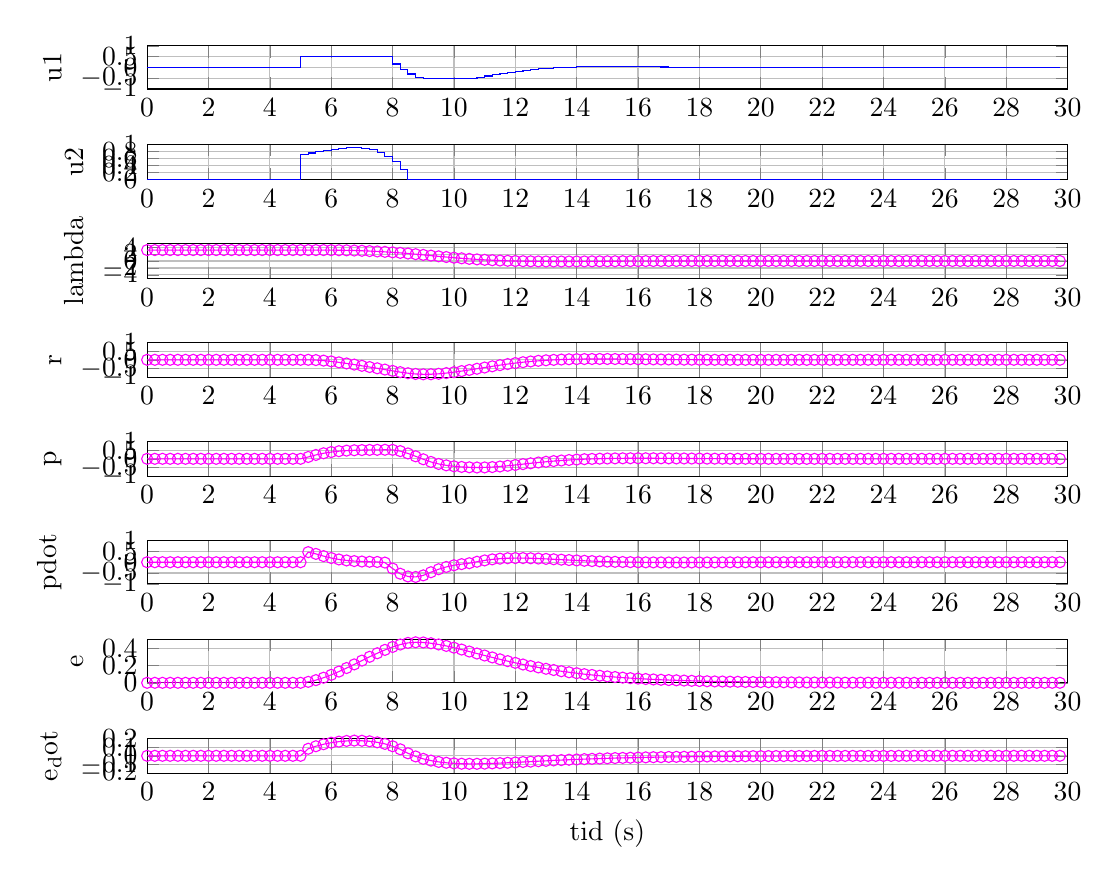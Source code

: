 % This file was created by matlab2tikz.
%
%The latest updates can be retrieved from
%  http://www.mathworks.com/matlabcentral/fileexchange/22022-matlab2tikz-matlab2tikz
%where you can also make suggestions and rate matlab2tikz.
%
\definecolor{mycolor1}{rgb}{1.0,0.0,1.0}%
%
\begin{tikzpicture}

\begin{axis}[%
width=4.602in,
height=0.216in,
at={(0.772in,4.08in)},
scale only axis,
xmin=0,
xmax=30,
ymin=-1,
ymax=1,
ylabel={u1},
axis background/.style={fill=white},
xmajorgrids,
ymajorgrids
]
\addplot[const plot, color=blue, forget plot] table[row sep=crcr] {%
0	0\\
0.25	0\\
0.5	0\\
0.75	0\\
1	0\\
1.25	0\\
1.5	0\\
1.75	0\\
2	0\\
2.25	0\\
2.5	0\\
2.75	0\\
3	0\\
3.25	0\\
3.5	0\\
3.75	0\\
4	0\\
4.25	0\\
4.5	0\\
4.75	0\\
5	0.524\\
5.25	0.524\\
5.5	0.524\\
5.75	0.524\\
6	0.524\\
6.25	0.524\\
6.5	0.524\\
6.75	0.524\\
7	0.524\\
7.25	0.524\\
7.5	0.524\\
7.75	0.495\\
8	0.16\\
8.25	-0.106\\
8.5	-0.307\\
8.75	-0.452\\
9	-0.524\\
9.25	-0.524\\
9.5	-0.524\\
9.75	-0.524\\
10	-0.524\\
10.25	-0.524\\
10.5	-0.512\\
10.75	-0.457\\
11	-0.4\\
11.25	-0.342\\
11.5	-0.286\\
11.75	-0.234\\
12	-0.185\\
12.25	-0.142\\
12.5	-0.104\\
12.75	-0.071\\
13	-0.043\\
13.25	-0.021\\
13.5	-0.003\\
13.75	0.011\\
14	0.022\\
14.25	0.029\\
14.5	0.033\\
14.75	0.036\\
15	0.036\\
15.25	0.036\\
15.5	0.034\\
15.75	0.031\\
16	0.028\\
16.25	0.025\\
16.5	0.022\\
16.75	0.018\\
17	0.015\\
17.25	0.012\\
17.5	0.009\\
17.75	0.007\\
18	0.005\\
18.25	0.003\\
18.5	0.002\\
18.75	0.001\\
19	-0.0\\
19.25	-0.001\\
19.5	-0.001\\
19.75	-0.002\\
20	-0.002\\
20.25	-0.002\\
20.5	-0.002\\
20.75	-0.002\\
21	-0.002\\
21.25	-0.002\\
21.5	-0.001\\
21.75	-0.001\\
22	-0.001\\
22.25	-0.001\\
22.5	-0.001\\
22.75	-0.0\\
23	-0.0\\
23.25	-0.0\\
23.5	-8.391e-05\\
23.75	-3.533e-05\\
24	-8.989e-06\\
24.25	1.392e-06\\
24.5	1.451e-06\\
24.75	3.687e-07\\
25	0\\
25.25	0\\
25.5	0\\
25.75	0\\
26	0\\
26.25	0\\
26.5	0\\
26.75	0\\
27	0\\
27.25	0\\
27.5	0\\
27.75	0\\
28	0\\
28.25	0\\
28.5	0\\
28.75	0\\
29	0\\
29.25	0\\
29.5	0\\
29.75	0\\
};
\end{axis}

\begin{axis}[%
width=4.602in,
height=0.174in,
at={(0.772in,3.628in)},
scale only axis,
xmin=0,
xmax=30,
ymin=-4.4e-05,
ymax=1,
ylabel={u2},
axis background/.style={fill=white},
xmajorgrids,
ymajorgrids
]
\addplot[const plot, color=blue, forget plot] table[row sep=crcr] {%
0	0\\
0.25	0\\
0.5	0\\
0.75	0\\
1	0\\
1.25	0\\
1.5	0\\
1.75	0\\
2	0\\
2.25	0\\
2.5	0\\
2.75	0\\
3	0\\
3.25	0\\
3.5	0\\
3.75	0\\
4	0\\
4.25	0\\
4.5	0\\
4.75	0\\
5	0.715\\
5.25	0.759\\
5.5	0.801\\
5.75	0.839\\
6	0.872\\
6.25	0.897\\
6.5	0.911\\
6.75	0.911\\
7	0.892\\
7.25	0.85\\
7.5	0.777\\
7.75	0.666\\
8	0.507\\
8.25	0.29\\
8.5	2.874e-05\\
8.75	1.637e-05\\
9	-1.014e-05\\
9.25	-2.697e-05\\
9.5	-2.17e-05\\
9.75	-4.4e-05\\
10	-3.492e-05\\
10.25	-2.159e-05\\
10.5	-3.216e-05\\
10.75	-2.199e-05\\
11	-2.736e-05\\
11.25	-6.695e-06\\
11.5	-1.19e-05\\
11.75	-1.54e-06\\
12	3.523e-06\\
12.25	1.55e-05\\
12.5	1.358e-05\\
12.75	6.432e-06\\
13	1.942e-06\\
13.25	3.329e-05\\
13.5	2.519e-05\\
13.75	3.872e-05\\
14	2.888e-05\\
14.25	3.42e-05\\
14.5	2.809e-05\\
14.75	1.617e-05\\
15	3.268e-05\\
15.25	2.094e-05\\
15.5	1.486e-05\\
15.75	3.167e-05\\
16	2.624e-05\\
16.25	1.32e-05\\
16.5	1.687e-05\\
16.75	2.071e-05\\
17	1.103e-05\\
17.25	1.432e-05\\
17.5	6.259e-06\\
17.75	8.327e-06\\
18	7.363e-06\\
18.25	5.395e-06\\
18.5	-1.118e-05\\
18.75	-1.468e-05\\
19	-9.76e-06\\
19.25	-2.165e-06\\
19.5	-3.401e-06\\
19.75	7.585e-06\\
20	6.788e-06\\
20.25	-1.056e-05\\
20.5	-3.702e-06\\
20.75	1.882e-06\\
21	-1.381e-05\\
21.25	-1.022e-05\\
21.5	-5.457e-06\\
21.75	3.615e-07\\
22	3.584e-06\\
22.25	3.799e-06\\
22.5	-1.224e-05\\
22.75	3.039e-07\\
23	1.042e-06\\
23.25	4.744e-06\\
23.5	-8.65e-06\\
23.75	-4.115e-06\\
24	1.762e-05\\
24.25	1.793e-05\\
24.5	-6.007e-06\\
24.75	0\\
25	0\\
25.25	0\\
25.5	0\\
25.75	0\\
26	0\\
26.25	0\\
26.5	0\\
26.75	0\\
27	0\\
27.25	0\\
27.5	0\\
27.75	0\\
28	0\\
28.25	0\\
28.5	0\\
28.75	0\\
29	0\\
29.25	0\\
29.5	0\\
29.75	0\\
};
\end{axis}

\begin{axis}[%
width=4.602in,
height=0.174in,
at={(0.772in,3.133in)},
scale only axis,
xmin=0,
xmax=30,
ymin=-5,
ymax=5,
ylabel={lambda},
axis background/.style={fill=white},
xmajorgrids,
ymajorgrids
]
\addplot [color=mycolor1, forget plot]
  table[row sep=crcr]{%
0	3.142\\
0.25	3.142\\
0.5	3.142\\
0.75	3.142\\
1	3.142\\
1.25	3.142\\
1.5	3.142\\
1.75	3.142\\
2	3.142\\
2.25	3.142\\
2.5	3.142\\
2.75	3.142\\
3	3.142\\
3.25	3.142\\
3.5	3.142\\
3.75	3.142\\
4	3.142\\
4.25	3.142\\
4.5	3.142\\
4.75	3.142\\
5	3.142\\
5.25	3.142\\
5.5	3.142\\
5.75	3.138\\
6	3.126\\
6.25	3.103\\
6.5	3.067\\
6.75	3.014\\
7	2.946\\
7.25	2.86\\
7.5	2.756\\
7.75	2.634\\
8	2.493\\
8.25	2.335\\
8.5	2.158\\
8.75	1.965\\
9	1.762\\
9.25	1.553\\
9.5	1.345\\
9.75	1.144\\
10	0.953\\
10.25	0.776\\
10.5	0.613\\
10.75	0.468\\
11	0.339\\
11.25	0.228\\
11.5	0.135\\
11.75	0.058\\
12	-0.003\\
12.25	-0.05\\
12.5	-0.084\\
12.75	-0.108\\
13	-0.122\\
13.25	-0.129\\
13.5	-0.13\\
13.75	-0.127\\
14	-0.119\\
14.25	-0.11\\
14.5	-0.099\\
14.75	-0.087\\
15	-0.075\\
15.25	-0.063\\
15.5	-0.052\\
15.75	-0.041\\
16	-0.032\\
16.25	-0.024\\
16.5	-0.017\\
16.75	-0.011\\
17	-0.006\\
17.25	-0.001\\
17.5	0.002\\
17.75	0.004\\
18	0.006\\
18.25	0.007\\
18.5	0.007\\
18.75	0.008\\
19	0.008\\
19.25	0.007\\
19.5	0.007\\
19.75	0.006\\
20	0.005\\
20.25	0.005\\
20.5	0.004\\
20.75	0.003\\
21	0.003\\
21.25	0.002\\
21.5	0.002\\
21.75	0.001\\
22	0.001\\
22.25	0.0\\
22.5	0.0\\
22.75	-6.576e-05\\
23	-0.0\\
23.25	-0.0\\
23.5	-0.001\\
23.75	-0.001\\
24	-0.001\\
24.25	-0.001\\
24.5	-0.001\\
24.75	-0.001\\
25	0\\
25.25	0\\
25.5	0\\
25.75	0\\
26	0\\
26.25	0\\
26.5	0\\
26.75	0\\
27	0\\
27.25	0\\
27.5	0\\
27.75	0\\
28	0\\
28.25	0\\
28.5	0\\
28.75	0\\
29	0\\
29.25	0\\
29.5	0\\
29.75	0\\
};
\addplot [color=mycolor1, draw=none, mark=o, mark options={solid, mycolor1}, forget plot]
  table[row sep=crcr]{%
0	3.142\\
0.25	3.142\\
0.5	3.142\\
0.75	3.142\\
1	3.142\\
1.25	3.142\\
1.5	3.142\\
1.75	3.142\\
2	3.142\\
2.25	3.142\\
2.5	3.142\\
2.75	3.142\\
3	3.142\\
3.25	3.142\\
3.5	3.142\\
3.75	3.142\\
4	3.142\\
4.25	3.142\\
4.5	3.142\\
4.75	3.142\\
5	3.142\\
5.25	3.142\\
5.5	3.142\\
5.75	3.138\\
6	3.126\\
6.25	3.103\\
6.5	3.067\\
6.75	3.014\\
7	2.946\\
7.25	2.86\\
7.5	2.756\\
7.75	2.634\\
8	2.493\\
8.25	2.335\\
8.5	2.158\\
8.75	1.965\\
9	1.762\\
9.25	1.553\\
9.5	1.345\\
9.75	1.144\\
10	0.953\\
10.25	0.776\\
10.5	0.613\\
10.75	0.468\\
11	0.339\\
11.25	0.228\\
11.5	0.135\\
11.75	0.058\\
12	-0.003\\
12.25	-0.05\\
12.5	-0.084\\
12.75	-0.108\\
13	-0.122\\
13.25	-0.129\\
13.5	-0.13\\
13.75	-0.127\\
14	-0.119\\
14.25	-0.11\\
14.5	-0.099\\
14.75	-0.087\\
15	-0.075\\
15.25	-0.063\\
15.5	-0.052\\
15.75	-0.041\\
16	-0.032\\
16.25	-0.024\\
16.5	-0.017\\
16.75	-0.011\\
17	-0.006\\
17.25	-0.001\\
17.5	0.002\\
17.75	0.004\\
18	0.006\\
18.25	0.007\\
18.5	0.007\\
18.75	0.008\\
19	0.008\\
19.25	0.007\\
19.5	0.007\\
19.75	0.006\\
20	0.005\\
20.25	0.005\\
20.5	0.004\\
20.75	0.003\\
21	0.003\\
21.25	0.002\\
21.5	0.002\\
21.75	0.001\\
22	0.001\\
22.25	0.0\\
22.5	0.0\\
22.75	-6.576e-05\\
23	-0.0\\
23.25	-0.0\\
23.5	-0.001\\
23.75	-0.001\\
24	-0.001\\
24.25	-0.001\\
24.5	-0.001\\
24.75	-0.001\\
25	0\\
25.25	0\\
25.5	0\\
25.75	0\\
26	0\\
26.25	0\\
26.5	0\\
26.75	0\\
27	0\\
27.25	0\\
27.5	0\\
27.75	0\\
28	0\\
28.25	0\\
28.5	0\\
28.75	0\\
29	0\\
29.25	0\\
29.5	0\\
29.75	0\\
};
\end{axis}

\begin{axis}[%
width=4.602in,
height=0.174in,
at={(0.772in,2.639in)},
scale only axis,
xmin=0,
xmax=30,
ymin=-1,
ymax=1,
ylabel={r},
axis background/.style={fill=white},
xmajorgrids,
ymajorgrids
]
\addplot [color=mycolor1, forget plot]
  table[row sep=crcr]{%
0	0\\
0.25	0\\
0.5	0\\
0.75	0\\
1	0\\
1.25	0\\
1.5	0\\
1.75	0\\
2	0\\
2.25	0\\
2.5	0\\
2.75	0\\
3	0\\
3.25	0\\
3.5	0\\
3.75	0\\
4	0\\
4.25	0\\
4.5	0\\
4.75	0\\
5	0\\
5.25	0\\
5.5	-0.015\\
5.75	-0.047\\
6	-0.092\\
6.25	-0.147\\
6.5	-0.209\\
6.75	-0.275\\
7	-0.345\\
7.25	-0.416\\
7.5	-0.488\\
7.75	-0.561\\
8	-0.635\\
8.25	-0.708\\
8.5	-0.77\\
8.75	-0.814\\
9	-0.834\\
9.25	-0.83\\
9.5	-0.805\\
9.75	-0.763\\
10	-0.71\\
10.25	-0.649\\
10.5	-0.583\\
10.75	-0.514\\
11	-0.444\\
11.25	-0.374\\
11.5	-0.307\\
11.75	-0.244\\
12	-0.188\\
12.25	-0.138\\
12.5	-0.094\\
12.75	-0.058\\
13	-0.028\\
13.25	-0.004\\
13.5	0.015\\
13.75	0.029\\
14	0.038\\
14.25	0.044\\
14.5	0.047\\
14.75	0.048\\
15	0.047\\
15.25	0.045\\
15.5	0.041\\
15.75	0.037\\
16	0.033\\
16.25	0.029\\
16.5	0.024\\
16.75	0.02\\
17	0.016\\
17.25	0.013\\
17.5	0.009\\
17.75	0.007\\
18	0.004\\
18.25	0.002\\
18.5	0.001\\
18.75	-0.0\\
19	-0.001\\
19.25	-0.002\\
19.5	-0.002\\
19.75	-0.003\\
20	-0.003\\
20.25	-0.003\\
20.5	-0.003\\
20.75	-0.003\\
21	-0.002\\
21.25	-0.002\\
21.5	-0.002\\
21.75	-0.002\\
22	-0.001\\
22.25	-0.001\\
22.5	-0.001\\
22.75	-0.001\\
23	-0.001\\
23.25	-0.001\\
23.5	-0.0\\
23.75	-0.0\\
24	-0.0\\
24.25	-0.0\\
24.5	-0.0\\
24.75	-0.0\\
25	0\\
25.25	0\\
25.5	0\\
25.75	0\\
26	0\\
26.25	0\\
26.5	0\\
26.75	0\\
27	0\\
27.25	0\\
27.5	0\\
27.75	0\\
28	0\\
28.25	0\\
28.5	0\\
28.75	0\\
29	0\\
29.25	0\\
29.5	0\\
29.75	0\\
};
\addplot [color=mycolor1, draw=none, mark=o, mark options={solid, mycolor1}, forget plot]
  table[row sep=crcr]{%
0	0\\
0.25	0\\
0.5	0\\
0.75	0\\
1	0\\
1.25	0\\
1.5	0\\
1.75	0\\
2	0\\
2.25	0\\
2.5	0\\
2.75	0\\
3	0\\
3.25	0\\
3.5	0\\
3.75	0\\
4	0\\
4.25	0\\
4.5	0\\
4.75	0\\
5	0\\
5.25	0\\
5.5	-0.015\\
5.75	-0.047\\
6	-0.092\\
6.25	-0.147\\
6.5	-0.209\\
6.75	-0.275\\
7	-0.345\\
7.25	-0.416\\
7.5	-0.488\\
7.75	-0.561\\
8	-0.635\\
8.25	-0.708\\
8.5	-0.77\\
8.75	-0.814\\
9	-0.834\\
9.25	-0.83\\
9.5	-0.805\\
9.75	-0.763\\
10	-0.71\\
10.25	-0.649\\
10.5	-0.583\\
10.75	-0.514\\
11	-0.444\\
11.25	-0.374\\
11.5	-0.307\\
11.75	-0.244\\
12	-0.188\\
12.25	-0.138\\
12.5	-0.094\\
12.75	-0.058\\
13	-0.028\\
13.25	-0.004\\
13.5	0.015\\
13.75	0.029\\
14	0.038\\
14.25	0.044\\
14.5	0.047\\
14.75	0.048\\
15	0.047\\
15.25	0.045\\
15.5	0.041\\
15.75	0.037\\
16	0.033\\
16.25	0.029\\
16.5	0.024\\
16.75	0.02\\
17	0.016\\
17.25	0.013\\
17.5	0.009\\
17.75	0.007\\
18	0.004\\
18.25	0.002\\
18.5	0.001\\
18.75	-0.0\\
19	-0.001\\
19.25	-0.002\\
19.5	-0.002\\
19.75	-0.003\\
20	-0.003\\
20.25	-0.003\\
20.5	-0.003\\
20.75	-0.003\\
21	-0.002\\
21.25	-0.002\\
21.5	-0.002\\
21.75	-0.002\\
22	-0.001\\
22.25	-0.001\\
22.5	-0.001\\
22.75	-0.001\\
23	-0.001\\
23.25	-0.001\\
23.5	-0.0\\
23.75	-0.0\\
24	-0.0\\
24.25	-0.0\\
24.5	-0.0\\
24.75	-0.0\\
25	0\\
25.25	0\\
25.5	0\\
25.75	0\\
26	0\\
26.25	0\\
26.5	0\\
26.75	0\\
27	0\\
27.25	0\\
27.5	0\\
27.75	0\\
28	0\\
28.25	0\\
28.5	0\\
28.75	0\\
29	0\\
29.25	0\\
29.5	0\\
29.75	0\\
};
\end{axis}

\begin{axis}[%
width=4.602in,
height=0.174in,
at={(0.772in,2.144in)},
scale only axis,
xmin=0,
xmax=30,
ymin=-1,
ymax=1,
ylabel={p},
axis background/.style={fill=white},
xmajorgrids,
ymajorgrids
]
\addplot [color=mycolor1, forget plot]
  table[row sep=crcr]{%
0	0\\
0.25	0\\
0.5	0\\
0.75	0\\
1	0\\
1.25	0\\
1.5	0\\
1.75	0\\
2	0\\
2.25	0\\
2.5	0\\
2.75	0\\
3	0\\
3.25	0\\
3.5	0\\
3.75	0\\
4	0\\
4.25	0\\
4.5	0\\
4.75	0\\
5	0\\
5.25	0.106\\
5.5	0.223\\
5.75	0.319\\
6	0.389\\
6.25	0.438\\
6.5	0.47\\
6.75	0.491\\
7	0.503\\
7.25	0.511\\
7.5	0.516\\
7.75	0.519\\
8	0.515\\
8.25	0.442\\
8.5	0.309\\
8.75	0.144\\
9	-0.027\\
9.25	-0.179\\
9.5	-0.295\\
9.75	-0.376\\
10	-0.431\\
10.25	-0.466\\
10.5	-0.488\\
10.75	-0.5\\
11	-0.495\\
11.25	-0.474\\
11.5	-0.441\\
11.75	-0.4\\
12	-0.354\\
12.25	-0.306\\
12.5	-0.258\\
12.75	-0.212\\
13	-0.17\\
13.25	-0.131\\
13.5	-0.097\\
13.75	-0.068\\
14	-0.043\\
14.25	-0.022\\
14.5	-0.006\\
14.75	0.007\\
15	0.017\\
15.25	0.024\\
15.5	0.028\\
15.75	0.031\\
16	0.032\\
16.25	0.031\\
16.5	0.03\\
16.75	0.028\\
17	0.025\\
17.25	0.022\\
17.5	0.019\\
17.75	0.016\\
18	0.014\\
18.25	0.011\\
18.5	0.009\\
18.75	0.007\\
19	0.005\\
19.25	0.003\\
19.5	0.002\\
19.75	0.001\\
20	-6.679e-05\\
20.25	-0.001\\
20.5	-0.001\\
20.75	-0.001\\
21	-0.002\\
21.25	-0.002\\
21.5	-0.002\\
21.75	-0.002\\
22	-0.002\\
22.25	-0.001\\
22.5	-0.001\\
22.75	-0.001\\
23	-0.001\\
23.25	-0.001\\
23.5	-0.001\\
23.75	-0.0\\
24	-0.0\\
24.25	-0.0\\
24.5	-0.0\\
24.75	-7.584e-05\\
25	0\\
25.25	0\\
25.5	0\\
25.75	0\\
26	0\\
26.25	0\\
26.5	0\\
26.75	0\\
27	0\\
27.25	0\\
27.5	0\\
27.75	0\\
28	0\\
28.25	0\\
28.5	0\\
28.75	0\\
29	0\\
29.25	0\\
29.5	0\\
29.75	0\\
};
\addplot [color=mycolor1, draw=none, mark=o, mark options={solid, mycolor1}, forget plot]
  table[row sep=crcr]{%
0	0\\
0.25	0\\
0.5	0\\
0.75	0\\
1	0\\
1.25	0\\
1.5	0\\
1.75	0\\
2	0\\
2.25	0\\
2.5	0\\
2.75	0\\
3	0\\
3.25	0\\
3.5	0\\
3.75	0\\
4	0\\
4.25	0\\
4.5	0\\
4.75	0\\
5	0\\
5.25	0.106\\
5.5	0.223\\
5.75	0.319\\
6	0.389\\
6.25	0.438\\
6.5	0.47\\
6.75	0.491\\
7	0.503\\
7.25	0.511\\
7.5	0.516\\
7.75	0.519\\
8	0.515\\
8.25	0.442\\
8.5	0.309\\
8.75	0.144\\
9	-0.027\\
9.25	-0.179\\
9.5	-0.295\\
9.75	-0.376\\
10	-0.431\\
10.25	-0.466\\
10.5	-0.488\\
10.75	-0.5\\
11	-0.495\\
11.25	-0.474\\
11.5	-0.441\\
11.75	-0.4\\
12	-0.354\\
12.25	-0.306\\
12.5	-0.258\\
12.75	-0.212\\
13	-0.17\\
13.25	-0.131\\
13.5	-0.097\\
13.75	-0.068\\
14	-0.043\\
14.25	-0.022\\
14.5	-0.006\\
14.75	0.007\\
15	0.017\\
15.25	0.024\\
15.5	0.028\\
15.75	0.031\\
16	0.032\\
16.25	0.031\\
16.5	0.03\\
16.75	0.028\\
17	0.025\\
17.25	0.022\\
17.5	0.019\\
17.75	0.016\\
18	0.014\\
18.25	0.011\\
18.5	0.009\\
18.75	0.007\\
19	0.005\\
19.25	0.003\\
19.5	0.002\\
19.75	0.001\\
20	-6.679e-05\\
20.25	-0.001\\
20.5	-0.001\\
20.75	-0.001\\
21	-0.002\\
21.25	-0.002\\
21.5	-0.002\\
21.75	-0.002\\
22	-0.002\\
22.25	-0.001\\
22.5	-0.001\\
22.75	-0.001\\
23	-0.001\\
23.25	-0.001\\
23.5	-0.001\\
23.75	-0.0\\
24	-0.0\\
24.25	-0.0\\
24.5	-0.0\\
24.75	-7.584e-05\\
25	0\\
25.25	0\\
25.5	0\\
25.75	0\\
26	0\\
26.25	0\\
26.5	0\\
26.75	0\\
27	0\\
27.25	0\\
27.5	0\\
27.75	0\\
28	0\\
28.25	0\\
28.5	0\\
28.75	0\\
29	0\\
29.25	0\\
29.5	0\\
29.75	0\\
};
\end{axis}

\begin{axis}[%
width=4.602in,
height=0.216in,
at={(0.772in,1.606in)},
scale only axis,
xmin=0,
xmax=30,
ymin=-1,
ymax=1,
ylabel={pdot},
axis background/.style={fill=white},
xmajorgrids,
ymajorgrids
]
\addplot [color=mycolor1, forget plot]
  table[row sep=crcr]{%
0	0\\
0.25	0\\
0.5	0\\
0.75	0\\
1	0\\
1.25	0\\
1.5	0\\
1.75	0\\
2	0\\
2.25	0\\
2.5	0\\
2.75	0\\
3	0\\
3.25	0\\
3.5	0\\
3.75	0\\
4	0\\
4.25	0\\
4.5	0\\
4.75	0\\
5	0\\
5.25	0.467\\
5.5	0.385\\
5.75	0.282\\
6	0.194\\
6.25	0.128\\
6.5	0.082\\
6.75	0.052\\
7	0.032\\
7.25	0.02\\
7.5	0.012\\
7.75	-0.016\\
8	-0.293\\
8.25	-0.533\\
8.5	-0.66\\
8.75	-0.682\\
9	-0.609\\
9.25	-0.463\\
9.5	-0.326\\
9.75	-0.218\\
10	-0.141\\
10.25	-0.089\\
10.5	-0.046\\
10.75	0.021\\
11	0.083\\
11.25	0.132\\
11.5	0.165\\
11.75	0.184\\
12	0.192\\
12.25	0.191\\
12.5	0.182\\
12.75	0.17\\
13	0.154\\
13.25	0.136\\
13.5	0.118\\
13.75	0.1\\
14	0.083\\
14.25	0.066\\
14.5	0.052\\
14.75	0.039\\
15	0.027\\
15.25	0.018\\
15.5	0.01\\
15.75	0.003\\
16	-0.002\\
16.25	-0.006\\
16.5	-0.008\\
16.75	-0.01\\
17	-0.011\\
17.25	-0.012\\
17.5	-0.012\\
17.75	-0.011\\
18	-0.01\\
18.25	-0.01\\
18.5	-0.008\\
18.75	-0.007\\
19	-0.006\\
19.25	-0.005\\
19.5	-0.004\\
19.75	-0.003\\
20	-0.003\\
20.25	-0.002\\
20.5	-0.001\\
20.75	-0.001\\
21	-0.0\\
21.25	4.3e-05\\
21.5	0.0\\
21.75	0.0\\
22	0.001\\
22.25	0.001\\
22.5	0.001\\
22.75	0.001\\
23	0.001\\
23.25	0.001\\
23.5	0.001\\
23.75	0.0\\
24	0.0\\
24.25	0.0\\
24.5	0.0\\
24.75	0.0\\
25	0\\
25.25	0\\
25.5	0\\
25.75	0\\
26	0\\
26.25	0\\
26.5	0\\
26.75	0\\
27	0\\
27.25	0\\
27.5	0\\
27.75	0\\
28	0\\
28.25	0\\
28.5	0\\
28.75	0\\
29	0\\
29.25	0\\
29.5	0\\
29.75	0\\
};
\addplot [color=mycolor1, draw=none, mark=o, mark options={solid, mycolor1}, forget plot]
  table[row sep=crcr]{%
0	0\\
0.25	0\\
0.5	0\\
0.75	0\\
1	0\\
1.25	0\\
1.5	0\\
1.75	0\\
2	0\\
2.25	0\\
2.5	0\\
2.75	0\\
3	0\\
3.25	0\\
3.5	0\\
3.75	0\\
4	0\\
4.25	0\\
4.5	0\\
4.75	0\\
5	0\\
5.25	0.467\\
5.5	0.385\\
5.75	0.282\\
6	0.194\\
6.25	0.128\\
6.5	0.082\\
6.75	0.052\\
7	0.032\\
7.25	0.02\\
7.5	0.012\\
7.75	-0.016\\
8	-0.293\\
8.25	-0.533\\
8.5	-0.66\\
8.75	-0.682\\
9	-0.609\\
9.25	-0.463\\
9.5	-0.326\\
9.75	-0.218\\
10	-0.141\\
10.25	-0.089\\
10.5	-0.046\\
10.75	0.021\\
11	0.083\\
11.25	0.132\\
11.5	0.165\\
11.75	0.184\\
12	0.192\\
12.25	0.191\\
12.5	0.182\\
12.75	0.17\\
13	0.154\\
13.25	0.136\\
13.5	0.118\\
13.75	0.1\\
14	0.083\\
14.25	0.066\\
14.5	0.052\\
14.75	0.039\\
15	0.027\\
15.25	0.018\\
15.5	0.01\\
15.75	0.003\\
16	-0.002\\
16.25	-0.006\\
16.5	-0.008\\
16.75	-0.01\\
17	-0.011\\
17.25	-0.012\\
17.5	-0.012\\
17.75	-0.011\\
18	-0.01\\
18.25	-0.01\\
18.5	-0.008\\
18.75	-0.007\\
19	-0.006\\
19.25	-0.005\\
19.5	-0.004\\
19.75	-0.003\\
20	-0.003\\
20.25	-0.002\\
20.5	-0.001\\
20.75	-0.001\\
21	-0.0\\
21.25	4.3e-05\\
21.5	0.0\\
21.75	0.0\\
22	0.001\\
22.25	0.001\\
22.5	0.001\\
22.75	0.001\\
23	0.001\\
23.25	0.001\\
23.5	0.001\\
23.75	0.0\\
24	0.0\\
24.25	0.0\\
24.5	0.0\\
24.75	0.0\\
25	0\\
25.25	0\\
25.5	0\\
25.75	0\\
26	0\\
26.25	0\\
26.5	0\\
26.75	0\\
27	0\\
27.25	0\\
27.5	0\\
27.75	0\\
28	0\\
28.25	0\\
28.5	0\\
28.75	0\\
29	0\\
29.25	0\\
29.5	0\\
29.75	0\\
};
\end{axis}

\begin{axis}[%
width=4.602in,
height=0.216in,
at={(0.772in,1.111in)},
scale only axis,
xmin=0,
xmax=30,
ymin=0,
ymax=0.5,
ylabel={e},
axis background/.style={fill=white},
xmajorgrids,
ymajorgrids
]
\addplot [color=mycolor1, forget plot]
  table[row sep=crcr]{%
0	0\\
0.25	0\\
0.5	0\\
0.75	0\\
1	0\\
1.25	0\\
1.5	0\\
1.75	0\\
2	0\\
2.25	0\\
2.5	0\\
2.75	0\\
3	0\\
3.25	0\\
3.5	0\\
3.75	0\\
4	0\\
4.25	0\\
4.5	0\\
4.75	0\\
5	0\\
5.25	0.011\\
5.5	0.031\\
5.75	0.059\\
6	0.092\\
6.25	0.13\\
6.5	0.171\\
6.75	0.213\\
7	0.257\\
7.25	0.301\\
7.5	0.342\\
7.75	0.381\\
8	0.415\\
8.25	0.443\\
8.5	0.462\\
8.75	0.469\\
9	0.467\\
9.25	0.458\\
9.5	0.444\\
9.75	0.427\\
10	0.407\\
10.25	0.385\\
10.5	0.362\\
10.75	0.339\\
11	0.316\\
11.25	0.294\\
11.5	0.272\\
11.75	0.251\\
12	0.231\\
12.25	0.212\\
12.5	0.194\\
12.75	0.178\\
13	0.162\\
13.25	0.148\\
13.5	0.134\\
13.75	0.122\\
14	0.111\\
14.25	0.1\\
14.5	0.091\\
14.75	0.082\\
15	0.074\\
15.25	0.067\\
15.5	0.06\\
15.75	0.054\\
16	0.049\\
16.25	0.044\\
16.5	0.039\\
16.75	0.035\\
17	0.032\\
17.25	0.029\\
17.5	0.026\\
17.75	0.023\\
18	0.021\\
18.25	0.018\\
18.5	0.016\\
18.75	0.015\\
19	0.013\\
19.25	0.012\\
19.5	0.01\\
19.75	0.009\\
20	0.008\\
20.25	0.007\\
20.5	0.007\\
20.75	0.006\\
21	0.005\\
21.25	0.005\\
21.5	0.004\\
21.75	0.004\\
22	0.003\\
22.25	0.003\\
22.5	0.003\\
22.75	0.002\\
23	0.002\\
23.25	0.002\\
23.5	0.002\\
23.75	0.001\\
24	0.001\\
24.25	0.001\\
24.5	0.001\\
24.75	0.001\\
25	0\\
25.25	0\\
25.5	0\\
25.75	0\\
26	0\\
26.25	0\\
26.5	0\\
26.75	0\\
27	0\\
27.25	0\\
27.5	0\\
27.75	0\\
28	0\\
28.25	0\\
28.5	0\\
28.75	0\\
29	0\\
29.25	0\\
29.5	0\\
29.75	0\\
};
\addplot [color=mycolor1, draw=none, mark=o, mark options={solid, mycolor1}, forget plot]
  table[row sep=crcr]{%
0	0\\
0.25	0\\
0.5	0\\
0.75	0\\
1	0\\
1.25	0\\
1.5	0\\
1.75	0\\
2	0\\
2.25	0\\
2.5	0\\
2.75	0\\
3	0\\
3.25	0\\
3.5	0\\
3.75	0\\
4	0\\
4.25	0\\
4.5	0\\
4.75	0\\
5	0\\
5.25	0.011\\
5.5	0.031\\
5.75	0.059\\
6	0.092\\
6.25	0.13\\
6.5	0.171\\
6.75	0.213\\
7	0.257\\
7.25	0.301\\
7.5	0.342\\
7.75	0.381\\
8	0.415\\
8.25	0.443\\
8.5	0.462\\
8.75	0.469\\
9	0.467\\
9.25	0.458\\
9.5	0.444\\
9.75	0.427\\
10	0.407\\
10.25	0.385\\
10.5	0.362\\
10.75	0.339\\
11	0.316\\
11.25	0.294\\
11.5	0.272\\
11.75	0.251\\
12	0.231\\
12.25	0.212\\
12.5	0.194\\
12.75	0.178\\
13	0.162\\
13.25	0.148\\
13.5	0.134\\
13.75	0.122\\
14	0.111\\
14.25	0.1\\
14.5	0.091\\
14.75	0.082\\
15	0.074\\
15.25	0.067\\
15.5	0.06\\
15.75	0.054\\
16	0.049\\
16.25	0.044\\
16.5	0.039\\
16.75	0.035\\
17	0.032\\
17.25	0.029\\
17.5	0.026\\
17.75	0.023\\
18	0.021\\
18.25	0.018\\
18.5	0.016\\
18.75	0.015\\
19	0.013\\
19.25	0.012\\
19.5	0.01\\
19.75	0.009\\
20	0.008\\
20.25	0.007\\
20.5	0.007\\
20.75	0.006\\
21	0.005\\
21.25	0.005\\
21.5	0.004\\
21.75	0.004\\
22	0.003\\
22.25	0.003\\
22.5	0.003\\
22.75	0.002\\
23	0.002\\
23.25	0.002\\
23.5	0.002\\
23.75	0.001\\
24	0.001\\
24.25	0.001\\
24.5	0.001\\
24.75	0.001\\
25	0\\
25.25	0\\
25.5	0\\
25.75	0\\
26	0\\
26.25	0\\
26.5	0\\
26.75	0\\
27	0\\
27.25	0\\
27.5	0\\
27.75	0\\
28	0\\
28.25	0\\
28.5	0\\
28.75	0\\
29	0\\
29.25	0\\
29.5	0\\
29.75	0\\
};
\end{axis}

\begin{axis}[%
width=4.602in,
height=0.174in,
at={(0.772in,0.659in)},
scale only axis,
xmin=0,
xmax=30,
xlabel={tid (s)},
ymin=-0.2,
ymax=0.2,
ylabel={$\text{e}_\text{d}\text{ot}$},
axis background/.style={fill=white},
xmajorgrids,
ymajorgrids
]
\addplot [color=mycolor1, forget plot]
  table[row sep=crcr]{%
0	0\\
0.25	0\\
0.5	0\\
0.75	0\\
1	0\\
1.25	0\\
1.5	0\\
1.75	0\\
2	0\\
2.25	0\\
2.5	0\\
2.75	0\\
3	0\\
3.25	0\\
3.5	0\\
3.75	0\\
4	0\\
4.25	0\\
4.5	0\\
4.75	0\\
5	0\\
5.25	0.081\\
5.5	0.11\\
5.75	0.133\\
6	0.151\\
6.25	0.163\\
6.5	0.171\\
6.75	0.175\\
7	0.173\\
7.25	0.167\\
7.5	0.155\\
7.75	0.137\\
8	0.11\\
8.25	0.075\\
8.5	0.029\\
8.75	-0.007\\
9	-0.035\\
9.25	-0.055\\
9.5	-0.07\\
9.75	-0.08\\
10	-0.087\\
10.25	-0.091\\
10.5	-0.092\\
10.75	-0.092\\
11	-0.09\\
11.25	-0.087\\
11.5	-0.084\\
11.75	-0.08\\
12	-0.076\\
12.25	-0.071\\
12.5	-0.067\\
12.75	-0.062\\
13	-0.058\\
13.25	-0.053\\
13.5	-0.049\\
13.75	-0.045\\
14	-0.042\\
14.25	-0.038\\
14.5	-0.035\\
14.75	-0.032\\
15	-0.029\\
15.25	-0.026\\
15.5	-0.024\\
15.75	-0.022\\
16	-0.02\\
16.25	-0.018\\
16.5	-0.016\\
16.75	-0.015\\
17	-0.013\\
17.25	-0.012\\
17.5	-0.011\\
17.75	-0.01\\
18	-0.009\\
18.25	-0.008\\
18.5	-0.007\\
18.75	-0.006\\
19	-0.006\\
19.25	-0.005\\
19.5	-0.005\\
19.75	-0.004\\
20	-0.004\\
20.25	-0.003\\
20.5	-0.003\\
20.75	-0.003\\
21	-0.002\\
21.25	-0.002\\
21.5	-0.002\\
21.75	-0.002\\
22	-0.001\\
22.25	-0.001\\
22.5	-0.001\\
22.75	-0.001\\
23	-0.001\\
23.25	-0.001\\
23.5	-0.001\\
23.75	-0.001\\
24	-0.001\\
24.25	-0.001\\
24.5	-0.0\\
24.75	-0.0\\
25	0\\
25.25	0\\
25.5	0\\
25.75	0\\
26	0\\
26.25	0\\
26.5	0\\
26.75	0\\
27	0\\
27.25	0\\
27.5	0\\
27.75	0\\
28	0\\
28.25	0\\
28.5	0\\
28.75	0\\
29	0\\
29.25	0\\
29.5	0\\
29.75	0\\
};
\addplot [color=mycolor1, draw=none, mark=o, mark options={solid, mycolor1}, forget plot]
  table[row sep=crcr]{%
0	0\\
0.25	0\\
0.5	0\\
0.75	0\\
1	0\\
1.25	0\\
1.5	0\\
1.75	0\\
2	0\\
2.25	0\\
2.5	0\\
2.75	0\\
3	0\\
3.25	0\\
3.5	0\\
3.75	0\\
4	0\\
4.25	0\\
4.5	0\\
4.75	0\\
5	0\\
5.25	0.081\\
5.5	0.11\\
5.75	0.133\\
6	0.151\\
6.25	0.163\\
6.5	0.171\\
6.75	0.175\\
7	0.173\\
7.25	0.167\\
7.5	0.155\\
7.75	0.137\\
8	0.11\\
8.25	0.075\\
8.5	0.029\\
8.75	-0.007\\
9	-0.035\\
9.25	-0.055\\
9.5	-0.07\\
9.75	-0.08\\
10	-0.087\\
10.25	-0.091\\
10.5	-0.092\\
10.75	-0.092\\
11	-0.09\\
11.25	-0.087\\
11.5	-0.084\\
11.75	-0.08\\
12	-0.076\\
12.25	-0.071\\
12.5	-0.067\\
12.75	-0.062\\
13	-0.058\\
13.25	-0.053\\
13.5	-0.049\\
13.75	-0.045\\
14	-0.042\\
14.25	-0.038\\
14.5	-0.035\\
14.75	-0.032\\
15	-0.029\\
15.25	-0.026\\
15.5	-0.024\\
15.75	-0.022\\
16	-0.02\\
16.25	-0.018\\
16.5	-0.016\\
16.75	-0.015\\
17	-0.013\\
17.25	-0.012\\
17.5	-0.011\\
17.75	-0.01\\
18	-0.009\\
18.25	-0.008\\
18.5	-0.007\\
18.75	-0.006\\
19	-0.006\\
19.25	-0.005\\
19.5	-0.005\\
19.75	-0.004\\
20	-0.004\\
20.25	-0.003\\
20.5	-0.003\\
20.75	-0.003\\
21	-0.002\\
21.25	-0.002\\
21.5	-0.002\\
21.75	-0.002\\
22	-0.001\\
22.25	-0.001\\
22.5	-0.001\\
22.75	-0.001\\
23	-0.001\\
23.25	-0.001\\
23.5	-0.001\\
23.75	-0.001\\
24	-0.001\\
24.25	-0.001\\
24.5	-0.0\\
24.75	-0.0\\
25	0\\
25.25	0\\
25.5	0\\
25.75	0\\
26	0\\
26.25	0\\
26.5	0\\
26.75	0\\
27	0\\
27.25	0\\
27.5	0\\
27.75	0\\
28	0\\
28.25	0\\
28.5	0\\
28.75	0\\
29	0\\
29.25	0\\
29.5	0\\
29.75	0\\
};
\end{axis}
\end{tikzpicture}%